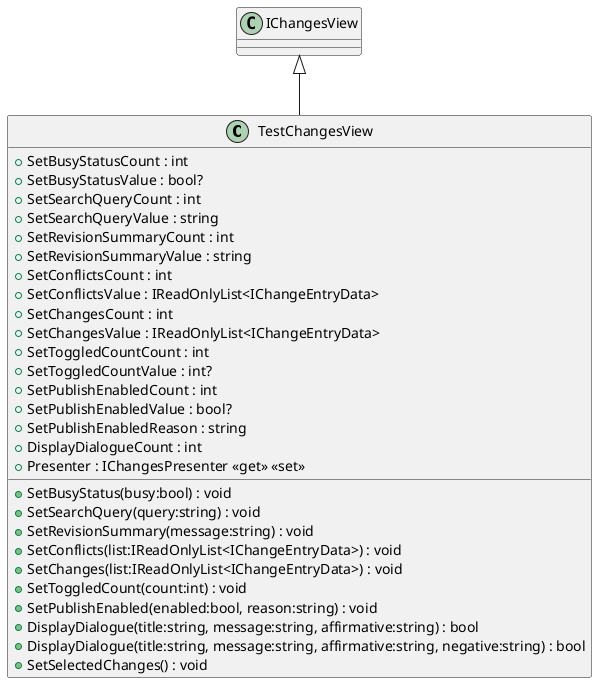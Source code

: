 @startuml
class TestChangesView {
    + SetBusyStatusCount : int
    + SetBusyStatusValue : bool?
    + SetSearchQueryCount : int
    + SetSearchQueryValue : string
    + SetRevisionSummaryCount : int
    + SetRevisionSummaryValue : string
    + SetConflictsCount : int
    + SetConflictsValue : IReadOnlyList<IChangeEntryData>
    + SetChangesCount : int
    + SetChangesValue : IReadOnlyList<IChangeEntryData>
    + SetToggledCountCount : int
    + SetToggledCountValue : int?
    + SetPublishEnabledCount : int
    + SetPublishEnabledValue : bool?
    + SetPublishEnabledReason : string
    + DisplayDialogueCount : int
    + Presenter : IChangesPresenter <<get>> <<set>>
    + SetBusyStatus(busy:bool) : void
    + SetSearchQuery(query:string) : void
    + SetRevisionSummary(message:string) : void
    + SetConflicts(list:IReadOnlyList<IChangeEntryData>) : void
    + SetChanges(list:IReadOnlyList<IChangeEntryData>) : void
    + SetToggledCount(count:int) : void
    + SetPublishEnabled(enabled:bool, reason:string) : void
    + DisplayDialogue(title:string, message:string, affirmative:string) : bool
    + DisplayDialogue(title:string, message:string, affirmative:string, negative:string) : bool
    + SetSelectedChanges() : void
}
IChangesView <|-- TestChangesView
@enduml
